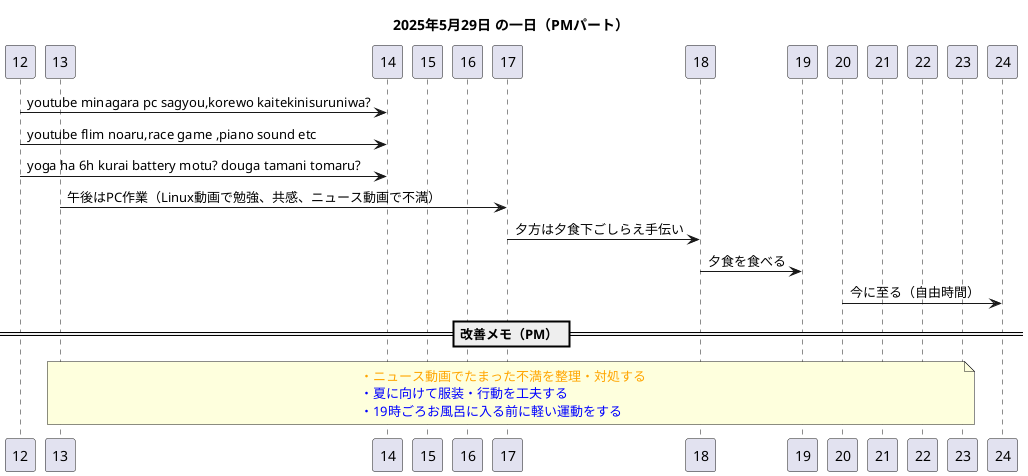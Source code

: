 @startuml
title 2025年5月29日 の一日（PMパート）

participant "12" as T12
participant "13" as T13
participant "14" as T14
participant "15" as T15
participant "16" as T16
participant "17" as T17
participant "18" as T18
participant "19" as T19
participant "20" as T20
participant "21" as T21
participant "22" as T22
participant "23" as T23
participant "24" as T24

T12 -> T14: youtube minagara pc sagyou,korewo kaitekinisuruniwa?
T12 -> T14: youtube flim noaru,race game ,piano sound etc
T12 -> T14: yoga ha 6h kurai battery motu? douga tamani tomaru?
T13 -> T17: 午後はPC作業（Linux動画で勉強、共感、ニュース動画で不満）
T17 -> T18: 夕方は夕食下ごしらえ手伝い
T18 -> T19: 夕食を食べる
T20 -> T24: 今に至る（自由時間）

== 改善メモ（PM） ==
note over T13, T23
<color:orange>・ニュース動画でたまった不満を整理・対処する</color>  
<color:blue>・夏に向けて服装・行動を工夫する</color>  
<color:blue>・19時ごろお風呂に入る前に軽い運動をする</color>
end note

@enduml